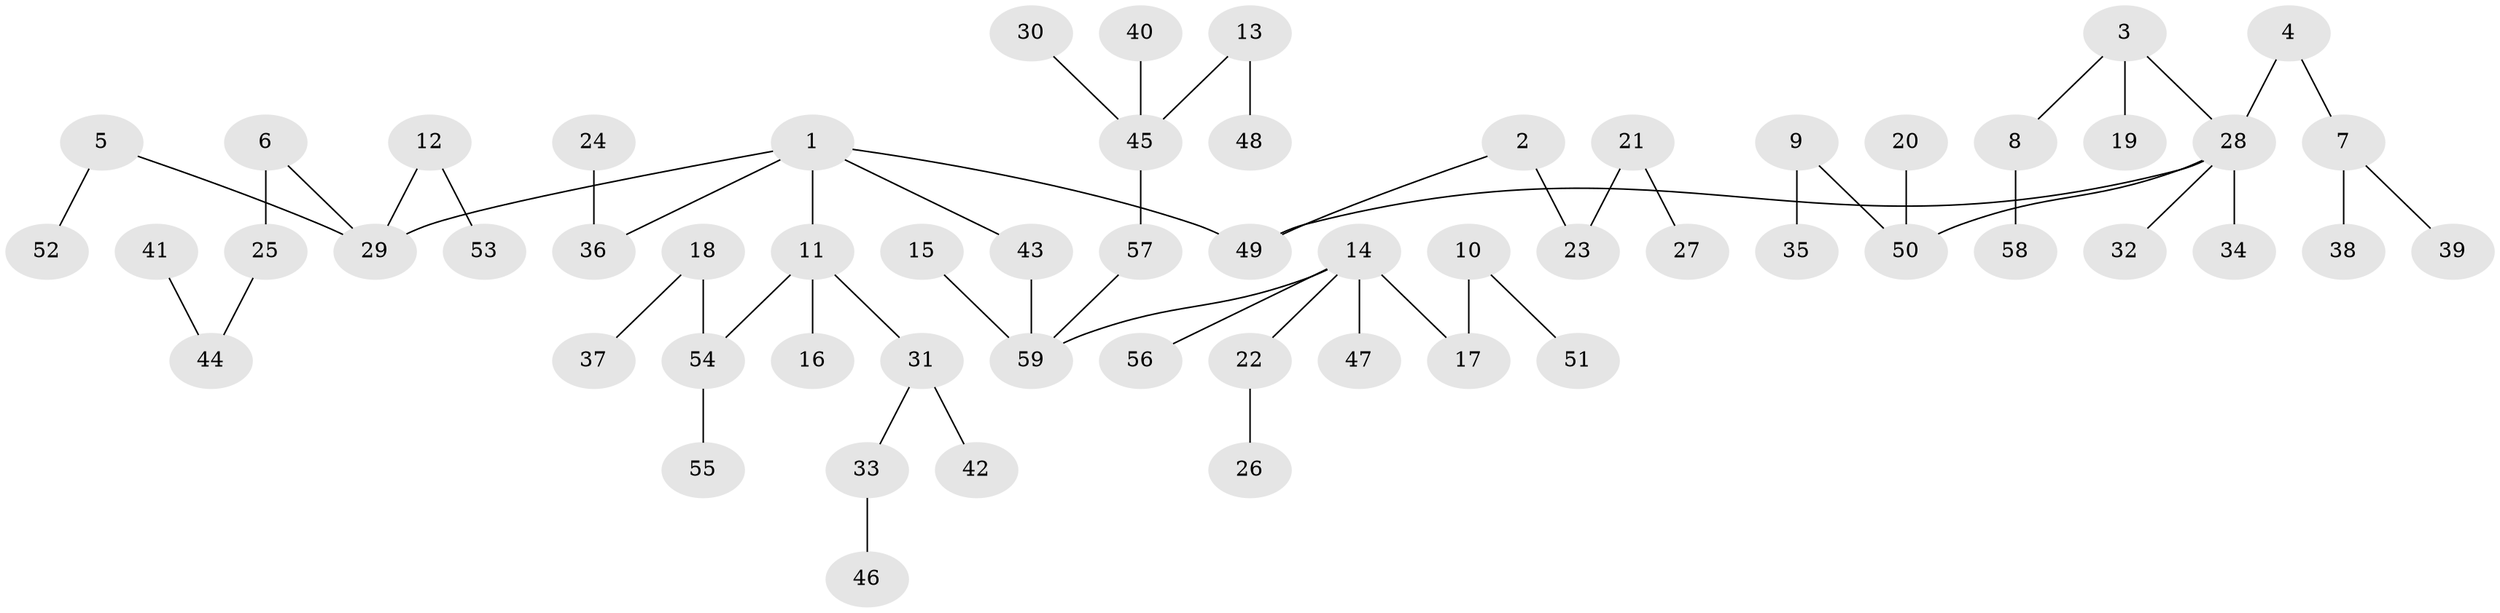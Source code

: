 // original degree distribution, {3: 0.1016949152542373, 4: 0.07627118644067797, 2: 0.288135593220339, 6: 0.025423728813559324, 5: 0.03389830508474576, 1: 0.4745762711864407}
// Generated by graph-tools (version 1.1) at 2025/02/03/09/25 03:02:17]
// undirected, 59 vertices, 58 edges
graph export_dot {
graph [start="1"]
  node [color=gray90,style=filled];
  1;
  2;
  3;
  4;
  5;
  6;
  7;
  8;
  9;
  10;
  11;
  12;
  13;
  14;
  15;
  16;
  17;
  18;
  19;
  20;
  21;
  22;
  23;
  24;
  25;
  26;
  27;
  28;
  29;
  30;
  31;
  32;
  33;
  34;
  35;
  36;
  37;
  38;
  39;
  40;
  41;
  42;
  43;
  44;
  45;
  46;
  47;
  48;
  49;
  50;
  51;
  52;
  53;
  54;
  55;
  56;
  57;
  58;
  59;
  1 -- 11 [weight=1.0];
  1 -- 29 [weight=1.0];
  1 -- 36 [weight=1.0];
  1 -- 43 [weight=1.0];
  1 -- 49 [weight=1.0];
  2 -- 23 [weight=1.0];
  2 -- 49 [weight=1.0];
  3 -- 8 [weight=1.0];
  3 -- 19 [weight=1.0];
  3 -- 28 [weight=1.0];
  4 -- 7 [weight=1.0];
  4 -- 28 [weight=1.0];
  5 -- 29 [weight=1.0];
  5 -- 52 [weight=1.0];
  6 -- 25 [weight=1.0];
  6 -- 29 [weight=1.0];
  7 -- 38 [weight=1.0];
  7 -- 39 [weight=1.0];
  8 -- 58 [weight=1.0];
  9 -- 35 [weight=1.0];
  9 -- 50 [weight=1.0];
  10 -- 17 [weight=1.0];
  10 -- 51 [weight=1.0];
  11 -- 16 [weight=1.0];
  11 -- 31 [weight=1.0];
  11 -- 54 [weight=1.0];
  12 -- 29 [weight=1.0];
  12 -- 53 [weight=1.0];
  13 -- 45 [weight=1.0];
  13 -- 48 [weight=1.0];
  14 -- 17 [weight=1.0];
  14 -- 22 [weight=1.0];
  14 -- 47 [weight=1.0];
  14 -- 56 [weight=1.0];
  14 -- 59 [weight=1.0];
  15 -- 59 [weight=1.0];
  18 -- 37 [weight=1.0];
  18 -- 54 [weight=1.0];
  20 -- 50 [weight=1.0];
  21 -- 23 [weight=1.0];
  21 -- 27 [weight=1.0];
  22 -- 26 [weight=1.0];
  24 -- 36 [weight=1.0];
  25 -- 44 [weight=1.0];
  28 -- 32 [weight=1.0];
  28 -- 34 [weight=1.0];
  28 -- 49 [weight=1.0];
  28 -- 50 [weight=1.0];
  30 -- 45 [weight=1.0];
  31 -- 33 [weight=1.0];
  31 -- 42 [weight=1.0];
  33 -- 46 [weight=1.0];
  40 -- 45 [weight=1.0];
  41 -- 44 [weight=1.0];
  43 -- 59 [weight=1.0];
  45 -- 57 [weight=1.0];
  54 -- 55 [weight=1.0];
  57 -- 59 [weight=1.0];
}
